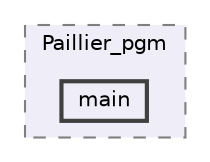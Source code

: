 digraph "C:/Users/Katia/Documents/GitHub/code_base_obscuration/test/Paillier_pgm/main"
{
 // LATEX_PDF_SIZE
  bgcolor="transparent";
  edge [fontname=Helvetica,fontsize=10,labelfontname=Helvetica,labelfontsize=10];
  node [fontname=Helvetica,fontsize=10,shape=box,height=0.2,width=0.4];
  compound=true
  subgraph clusterdir_5bd57d478d52a495f5fde0e67777d609 {
    graph [ bgcolor="#efedf7", pencolor="grey50", label="Paillier_pgm", fontname=Helvetica,fontsize=10 style="filled,dashed", URL="dir_5bd57d478d52a495f5fde0e67777d609.html",tooltip=""]
  dir_3f45dcfbdaf38a5a8dffa7d1afdb6fd4 [label="main", fillcolor="#efedf7", color="grey25", style="filled,bold", URL="dir_3f45dcfbdaf38a5a8dffa7d1afdb6fd4.html",tooltip=""];
  }
}
